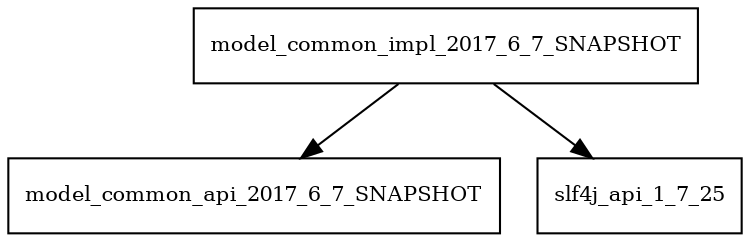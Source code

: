 digraph model_common_impl_2017_6_7_SNAPSHOT_dependencies {
  node [shape = box, fontsize=10.0];
  model_common_impl_2017_6_7_SNAPSHOT -> model_common_api_2017_6_7_SNAPSHOT;
  model_common_impl_2017_6_7_SNAPSHOT -> slf4j_api_1_7_25;
}
